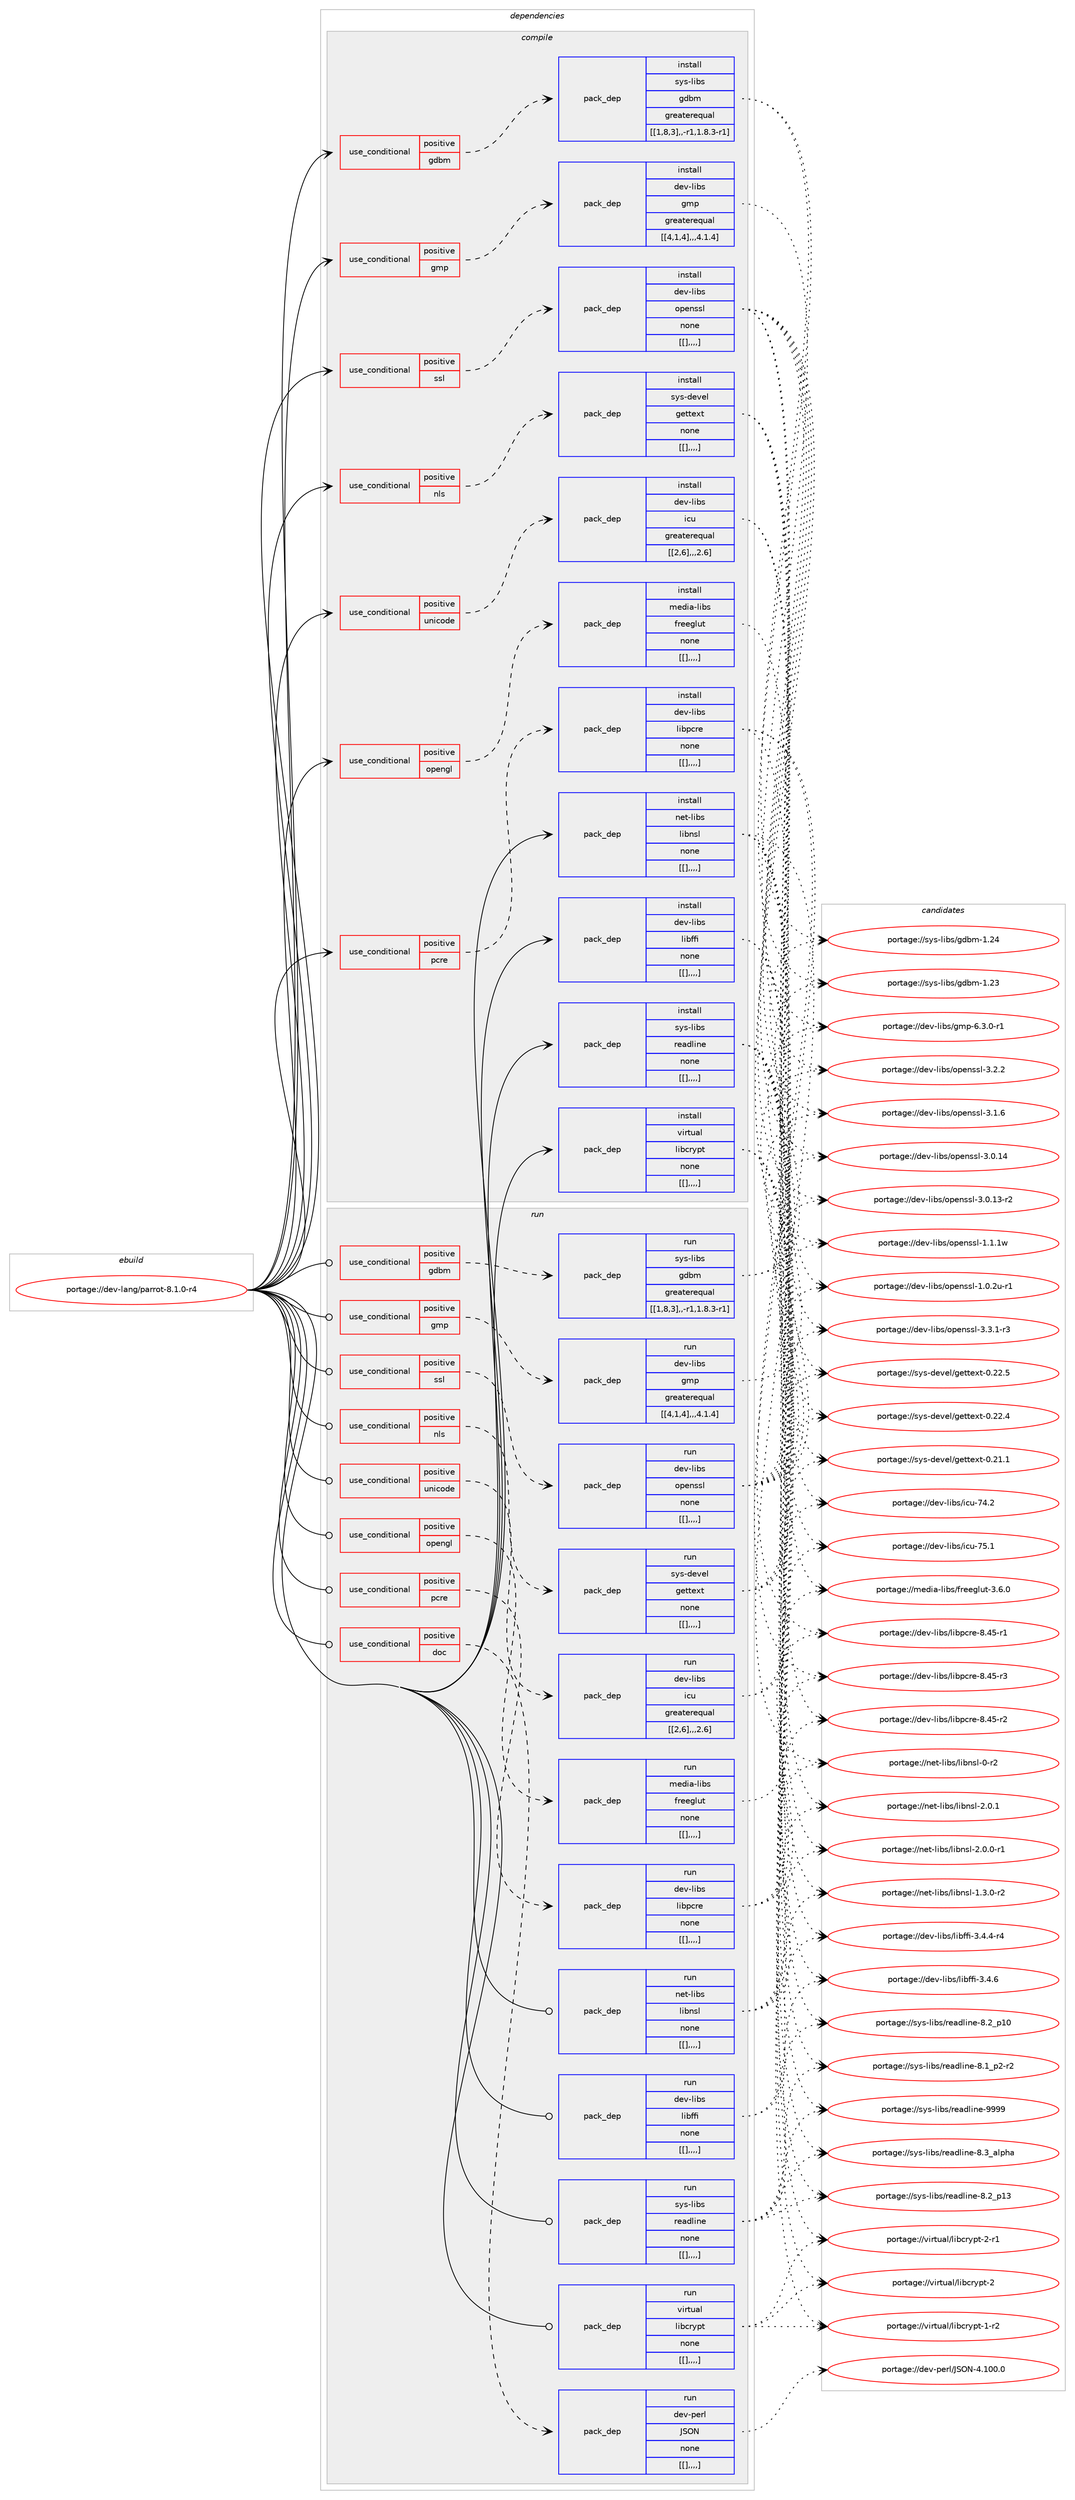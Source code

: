digraph prolog {

# *************
# Graph options
# *************

newrank=true;
concentrate=true;
compound=true;
graph [rankdir=LR,fontname=Helvetica,fontsize=10,ranksep=1.5];#, ranksep=2.5, nodesep=0.2];
edge  [arrowhead=vee];
node  [fontname=Helvetica,fontsize=10];

# **********
# The ebuild
# **********

subgraph cluster_leftcol {
color=gray;
label=<<i>ebuild</i>>;
id [label="portage://dev-lang/parrot-8.1.0-r4", color=red, width=4, href="../dev-lang/parrot-8.1.0-r4.svg"];
}

# ****************
# The dependencies
# ****************

subgraph cluster_midcol {
color=gray;
label=<<i>dependencies</i>>;
subgraph cluster_compile {
fillcolor="#eeeeee";
style=filled;
label=<<i>compile</i>>;
subgraph cond23547 {
dependency100436 [label=<<TABLE BORDER="0" CELLBORDER="1" CELLSPACING="0" CELLPADDING="4"><TR><TD ROWSPAN="3" CELLPADDING="10">use_conditional</TD></TR><TR><TD>positive</TD></TR><TR><TD>gdbm</TD></TR></TABLE>>, shape=none, color=red];
subgraph pack75826 {
dependency100437 [label=<<TABLE BORDER="0" CELLBORDER="1" CELLSPACING="0" CELLPADDING="4" WIDTH="220"><TR><TD ROWSPAN="6" CELLPADDING="30">pack_dep</TD></TR><TR><TD WIDTH="110">install</TD></TR><TR><TD>sys-libs</TD></TR><TR><TD>gdbm</TD></TR><TR><TD>greaterequal</TD></TR><TR><TD>[[1,8,3],,-r1,1.8.3-r1]</TD></TR></TABLE>>, shape=none, color=blue];
}
dependency100436:e -> dependency100437:w [weight=20,style="dashed",arrowhead="vee"];
}
id:e -> dependency100436:w [weight=20,style="solid",arrowhead="vee"];
subgraph cond23548 {
dependency100438 [label=<<TABLE BORDER="0" CELLBORDER="1" CELLSPACING="0" CELLPADDING="4"><TR><TD ROWSPAN="3" CELLPADDING="10">use_conditional</TD></TR><TR><TD>positive</TD></TR><TR><TD>gmp</TD></TR></TABLE>>, shape=none, color=red];
subgraph pack75827 {
dependency100439 [label=<<TABLE BORDER="0" CELLBORDER="1" CELLSPACING="0" CELLPADDING="4" WIDTH="220"><TR><TD ROWSPAN="6" CELLPADDING="30">pack_dep</TD></TR><TR><TD WIDTH="110">install</TD></TR><TR><TD>dev-libs</TD></TR><TR><TD>gmp</TD></TR><TR><TD>greaterequal</TD></TR><TR><TD>[[4,1,4],,,4.1.4]</TD></TR></TABLE>>, shape=none, color=blue];
}
dependency100438:e -> dependency100439:w [weight=20,style="dashed",arrowhead="vee"];
}
id:e -> dependency100438:w [weight=20,style="solid",arrowhead="vee"];
subgraph cond23549 {
dependency100440 [label=<<TABLE BORDER="0" CELLBORDER="1" CELLSPACING="0" CELLPADDING="4"><TR><TD ROWSPAN="3" CELLPADDING="10">use_conditional</TD></TR><TR><TD>positive</TD></TR><TR><TD>nls</TD></TR></TABLE>>, shape=none, color=red];
subgraph pack75828 {
dependency100441 [label=<<TABLE BORDER="0" CELLBORDER="1" CELLSPACING="0" CELLPADDING="4" WIDTH="220"><TR><TD ROWSPAN="6" CELLPADDING="30">pack_dep</TD></TR><TR><TD WIDTH="110">install</TD></TR><TR><TD>sys-devel</TD></TR><TR><TD>gettext</TD></TR><TR><TD>none</TD></TR><TR><TD>[[],,,,]</TD></TR></TABLE>>, shape=none, color=blue];
}
dependency100440:e -> dependency100441:w [weight=20,style="dashed",arrowhead="vee"];
}
id:e -> dependency100440:w [weight=20,style="solid",arrowhead="vee"];
subgraph cond23550 {
dependency100442 [label=<<TABLE BORDER="0" CELLBORDER="1" CELLSPACING="0" CELLPADDING="4"><TR><TD ROWSPAN="3" CELLPADDING="10">use_conditional</TD></TR><TR><TD>positive</TD></TR><TR><TD>opengl</TD></TR></TABLE>>, shape=none, color=red];
subgraph pack75829 {
dependency100443 [label=<<TABLE BORDER="0" CELLBORDER="1" CELLSPACING="0" CELLPADDING="4" WIDTH="220"><TR><TD ROWSPAN="6" CELLPADDING="30">pack_dep</TD></TR><TR><TD WIDTH="110">install</TD></TR><TR><TD>media-libs</TD></TR><TR><TD>freeglut</TD></TR><TR><TD>none</TD></TR><TR><TD>[[],,,,]</TD></TR></TABLE>>, shape=none, color=blue];
}
dependency100442:e -> dependency100443:w [weight=20,style="dashed",arrowhead="vee"];
}
id:e -> dependency100442:w [weight=20,style="solid",arrowhead="vee"];
subgraph cond23551 {
dependency100444 [label=<<TABLE BORDER="0" CELLBORDER="1" CELLSPACING="0" CELLPADDING="4"><TR><TD ROWSPAN="3" CELLPADDING="10">use_conditional</TD></TR><TR><TD>positive</TD></TR><TR><TD>pcre</TD></TR></TABLE>>, shape=none, color=red];
subgraph pack75830 {
dependency100445 [label=<<TABLE BORDER="0" CELLBORDER="1" CELLSPACING="0" CELLPADDING="4" WIDTH="220"><TR><TD ROWSPAN="6" CELLPADDING="30">pack_dep</TD></TR><TR><TD WIDTH="110">install</TD></TR><TR><TD>dev-libs</TD></TR><TR><TD>libpcre</TD></TR><TR><TD>none</TD></TR><TR><TD>[[],,,,]</TD></TR></TABLE>>, shape=none, color=blue];
}
dependency100444:e -> dependency100445:w [weight=20,style="dashed",arrowhead="vee"];
}
id:e -> dependency100444:w [weight=20,style="solid",arrowhead="vee"];
subgraph cond23552 {
dependency100446 [label=<<TABLE BORDER="0" CELLBORDER="1" CELLSPACING="0" CELLPADDING="4"><TR><TD ROWSPAN="3" CELLPADDING="10">use_conditional</TD></TR><TR><TD>positive</TD></TR><TR><TD>ssl</TD></TR></TABLE>>, shape=none, color=red];
subgraph pack75831 {
dependency100447 [label=<<TABLE BORDER="0" CELLBORDER="1" CELLSPACING="0" CELLPADDING="4" WIDTH="220"><TR><TD ROWSPAN="6" CELLPADDING="30">pack_dep</TD></TR><TR><TD WIDTH="110">install</TD></TR><TR><TD>dev-libs</TD></TR><TR><TD>openssl</TD></TR><TR><TD>none</TD></TR><TR><TD>[[],,,,]</TD></TR></TABLE>>, shape=none, color=blue];
}
dependency100446:e -> dependency100447:w [weight=20,style="dashed",arrowhead="vee"];
}
id:e -> dependency100446:w [weight=20,style="solid",arrowhead="vee"];
subgraph cond23553 {
dependency100448 [label=<<TABLE BORDER="0" CELLBORDER="1" CELLSPACING="0" CELLPADDING="4"><TR><TD ROWSPAN="3" CELLPADDING="10">use_conditional</TD></TR><TR><TD>positive</TD></TR><TR><TD>unicode</TD></TR></TABLE>>, shape=none, color=red];
subgraph pack75832 {
dependency100449 [label=<<TABLE BORDER="0" CELLBORDER="1" CELLSPACING="0" CELLPADDING="4" WIDTH="220"><TR><TD ROWSPAN="6" CELLPADDING="30">pack_dep</TD></TR><TR><TD WIDTH="110">install</TD></TR><TR><TD>dev-libs</TD></TR><TR><TD>icu</TD></TR><TR><TD>greaterequal</TD></TR><TR><TD>[[2,6],,,2.6]</TD></TR></TABLE>>, shape=none, color=blue];
}
dependency100448:e -> dependency100449:w [weight=20,style="dashed",arrowhead="vee"];
}
id:e -> dependency100448:w [weight=20,style="solid",arrowhead="vee"];
subgraph pack75833 {
dependency100450 [label=<<TABLE BORDER="0" CELLBORDER="1" CELLSPACING="0" CELLPADDING="4" WIDTH="220"><TR><TD ROWSPAN="6" CELLPADDING="30">pack_dep</TD></TR><TR><TD WIDTH="110">install</TD></TR><TR><TD>dev-libs</TD></TR><TR><TD>libffi</TD></TR><TR><TD>none</TD></TR><TR><TD>[[],,,,]</TD></TR></TABLE>>, shape=none, color=blue];
}
id:e -> dependency100450:w [weight=20,style="solid",arrowhead="vee"];
subgraph pack75834 {
dependency100451 [label=<<TABLE BORDER="0" CELLBORDER="1" CELLSPACING="0" CELLPADDING="4" WIDTH="220"><TR><TD ROWSPAN="6" CELLPADDING="30">pack_dep</TD></TR><TR><TD WIDTH="110">install</TD></TR><TR><TD>net-libs</TD></TR><TR><TD>libnsl</TD></TR><TR><TD>none</TD></TR><TR><TD>[[],,,,]</TD></TR></TABLE>>, shape=none, color=blue];
}
id:e -> dependency100451:w [weight=20,style="solid",arrowhead="vee"];
subgraph pack75835 {
dependency100452 [label=<<TABLE BORDER="0" CELLBORDER="1" CELLSPACING="0" CELLPADDING="4" WIDTH="220"><TR><TD ROWSPAN="6" CELLPADDING="30">pack_dep</TD></TR><TR><TD WIDTH="110">install</TD></TR><TR><TD>sys-libs</TD></TR><TR><TD>readline</TD></TR><TR><TD>none</TD></TR><TR><TD>[[],,,,]</TD></TR></TABLE>>, shape=none, color=blue];
}
id:e -> dependency100452:w [weight=20,style="solid",arrowhead="vee"];
subgraph pack75836 {
dependency100453 [label=<<TABLE BORDER="0" CELLBORDER="1" CELLSPACING="0" CELLPADDING="4" WIDTH="220"><TR><TD ROWSPAN="6" CELLPADDING="30">pack_dep</TD></TR><TR><TD WIDTH="110">install</TD></TR><TR><TD>virtual</TD></TR><TR><TD>libcrypt</TD></TR><TR><TD>none</TD></TR><TR><TD>[[],,,,]</TD></TR></TABLE>>, shape=none, color=blue];
}
id:e -> dependency100453:w [weight=20,style="solid",arrowhead="vee"];
}
subgraph cluster_compileandrun {
fillcolor="#eeeeee";
style=filled;
label=<<i>compile and run</i>>;
}
subgraph cluster_run {
fillcolor="#eeeeee";
style=filled;
label=<<i>run</i>>;
subgraph cond23554 {
dependency100454 [label=<<TABLE BORDER="0" CELLBORDER="1" CELLSPACING="0" CELLPADDING="4"><TR><TD ROWSPAN="3" CELLPADDING="10">use_conditional</TD></TR><TR><TD>positive</TD></TR><TR><TD>doc</TD></TR></TABLE>>, shape=none, color=red];
subgraph pack75837 {
dependency100455 [label=<<TABLE BORDER="0" CELLBORDER="1" CELLSPACING="0" CELLPADDING="4" WIDTH="220"><TR><TD ROWSPAN="6" CELLPADDING="30">pack_dep</TD></TR><TR><TD WIDTH="110">run</TD></TR><TR><TD>dev-perl</TD></TR><TR><TD>JSON</TD></TR><TR><TD>none</TD></TR><TR><TD>[[],,,,]</TD></TR></TABLE>>, shape=none, color=blue];
}
dependency100454:e -> dependency100455:w [weight=20,style="dashed",arrowhead="vee"];
}
id:e -> dependency100454:w [weight=20,style="solid",arrowhead="odot"];
subgraph cond23555 {
dependency100456 [label=<<TABLE BORDER="0" CELLBORDER="1" CELLSPACING="0" CELLPADDING="4"><TR><TD ROWSPAN="3" CELLPADDING="10">use_conditional</TD></TR><TR><TD>positive</TD></TR><TR><TD>gdbm</TD></TR></TABLE>>, shape=none, color=red];
subgraph pack75838 {
dependency100457 [label=<<TABLE BORDER="0" CELLBORDER="1" CELLSPACING="0" CELLPADDING="4" WIDTH="220"><TR><TD ROWSPAN="6" CELLPADDING="30">pack_dep</TD></TR><TR><TD WIDTH="110">run</TD></TR><TR><TD>sys-libs</TD></TR><TR><TD>gdbm</TD></TR><TR><TD>greaterequal</TD></TR><TR><TD>[[1,8,3],,-r1,1.8.3-r1]</TD></TR></TABLE>>, shape=none, color=blue];
}
dependency100456:e -> dependency100457:w [weight=20,style="dashed",arrowhead="vee"];
}
id:e -> dependency100456:w [weight=20,style="solid",arrowhead="odot"];
subgraph cond23556 {
dependency100458 [label=<<TABLE BORDER="0" CELLBORDER="1" CELLSPACING="0" CELLPADDING="4"><TR><TD ROWSPAN="3" CELLPADDING="10">use_conditional</TD></TR><TR><TD>positive</TD></TR><TR><TD>gmp</TD></TR></TABLE>>, shape=none, color=red];
subgraph pack75839 {
dependency100459 [label=<<TABLE BORDER="0" CELLBORDER="1" CELLSPACING="0" CELLPADDING="4" WIDTH="220"><TR><TD ROWSPAN="6" CELLPADDING="30">pack_dep</TD></TR><TR><TD WIDTH="110">run</TD></TR><TR><TD>dev-libs</TD></TR><TR><TD>gmp</TD></TR><TR><TD>greaterequal</TD></TR><TR><TD>[[4,1,4],,,4.1.4]</TD></TR></TABLE>>, shape=none, color=blue];
}
dependency100458:e -> dependency100459:w [weight=20,style="dashed",arrowhead="vee"];
}
id:e -> dependency100458:w [weight=20,style="solid",arrowhead="odot"];
subgraph cond23557 {
dependency100460 [label=<<TABLE BORDER="0" CELLBORDER="1" CELLSPACING="0" CELLPADDING="4"><TR><TD ROWSPAN="3" CELLPADDING="10">use_conditional</TD></TR><TR><TD>positive</TD></TR><TR><TD>nls</TD></TR></TABLE>>, shape=none, color=red];
subgraph pack75840 {
dependency100461 [label=<<TABLE BORDER="0" CELLBORDER="1" CELLSPACING="0" CELLPADDING="4" WIDTH="220"><TR><TD ROWSPAN="6" CELLPADDING="30">pack_dep</TD></TR><TR><TD WIDTH="110">run</TD></TR><TR><TD>sys-devel</TD></TR><TR><TD>gettext</TD></TR><TR><TD>none</TD></TR><TR><TD>[[],,,,]</TD></TR></TABLE>>, shape=none, color=blue];
}
dependency100460:e -> dependency100461:w [weight=20,style="dashed",arrowhead="vee"];
}
id:e -> dependency100460:w [weight=20,style="solid",arrowhead="odot"];
subgraph cond23558 {
dependency100462 [label=<<TABLE BORDER="0" CELLBORDER="1" CELLSPACING="0" CELLPADDING="4"><TR><TD ROWSPAN="3" CELLPADDING="10">use_conditional</TD></TR><TR><TD>positive</TD></TR><TR><TD>opengl</TD></TR></TABLE>>, shape=none, color=red];
subgraph pack75841 {
dependency100463 [label=<<TABLE BORDER="0" CELLBORDER="1" CELLSPACING="0" CELLPADDING="4" WIDTH="220"><TR><TD ROWSPAN="6" CELLPADDING="30">pack_dep</TD></TR><TR><TD WIDTH="110">run</TD></TR><TR><TD>media-libs</TD></TR><TR><TD>freeglut</TD></TR><TR><TD>none</TD></TR><TR><TD>[[],,,,]</TD></TR></TABLE>>, shape=none, color=blue];
}
dependency100462:e -> dependency100463:w [weight=20,style="dashed",arrowhead="vee"];
}
id:e -> dependency100462:w [weight=20,style="solid",arrowhead="odot"];
subgraph cond23559 {
dependency100464 [label=<<TABLE BORDER="0" CELLBORDER="1" CELLSPACING="0" CELLPADDING="4"><TR><TD ROWSPAN="3" CELLPADDING="10">use_conditional</TD></TR><TR><TD>positive</TD></TR><TR><TD>pcre</TD></TR></TABLE>>, shape=none, color=red];
subgraph pack75842 {
dependency100465 [label=<<TABLE BORDER="0" CELLBORDER="1" CELLSPACING="0" CELLPADDING="4" WIDTH="220"><TR><TD ROWSPAN="6" CELLPADDING="30">pack_dep</TD></TR><TR><TD WIDTH="110">run</TD></TR><TR><TD>dev-libs</TD></TR><TR><TD>libpcre</TD></TR><TR><TD>none</TD></TR><TR><TD>[[],,,,]</TD></TR></TABLE>>, shape=none, color=blue];
}
dependency100464:e -> dependency100465:w [weight=20,style="dashed",arrowhead="vee"];
}
id:e -> dependency100464:w [weight=20,style="solid",arrowhead="odot"];
subgraph cond23560 {
dependency100466 [label=<<TABLE BORDER="0" CELLBORDER="1" CELLSPACING="0" CELLPADDING="4"><TR><TD ROWSPAN="3" CELLPADDING="10">use_conditional</TD></TR><TR><TD>positive</TD></TR><TR><TD>ssl</TD></TR></TABLE>>, shape=none, color=red];
subgraph pack75843 {
dependency100467 [label=<<TABLE BORDER="0" CELLBORDER="1" CELLSPACING="0" CELLPADDING="4" WIDTH="220"><TR><TD ROWSPAN="6" CELLPADDING="30">pack_dep</TD></TR><TR><TD WIDTH="110">run</TD></TR><TR><TD>dev-libs</TD></TR><TR><TD>openssl</TD></TR><TR><TD>none</TD></TR><TR><TD>[[],,,,]</TD></TR></TABLE>>, shape=none, color=blue];
}
dependency100466:e -> dependency100467:w [weight=20,style="dashed",arrowhead="vee"];
}
id:e -> dependency100466:w [weight=20,style="solid",arrowhead="odot"];
subgraph cond23561 {
dependency100468 [label=<<TABLE BORDER="0" CELLBORDER="1" CELLSPACING="0" CELLPADDING="4"><TR><TD ROWSPAN="3" CELLPADDING="10">use_conditional</TD></TR><TR><TD>positive</TD></TR><TR><TD>unicode</TD></TR></TABLE>>, shape=none, color=red];
subgraph pack75844 {
dependency100469 [label=<<TABLE BORDER="0" CELLBORDER="1" CELLSPACING="0" CELLPADDING="4" WIDTH="220"><TR><TD ROWSPAN="6" CELLPADDING="30">pack_dep</TD></TR><TR><TD WIDTH="110">run</TD></TR><TR><TD>dev-libs</TD></TR><TR><TD>icu</TD></TR><TR><TD>greaterequal</TD></TR><TR><TD>[[2,6],,,2.6]</TD></TR></TABLE>>, shape=none, color=blue];
}
dependency100468:e -> dependency100469:w [weight=20,style="dashed",arrowhead="vee"];
}
id:e -> dependency100468:w [weight=20,style="solid",arrowhead="odot"];
subgraph pack75845 {
dependency100470 [label=<<TABLE BORDER="0" CELLBORDER="1" CELLSPACING="0" CELLPADDING="4" WIDTH="220"><TR><TD ROWSPAN="6" CELLPADDING="30">pack_dep</TD></TR><TR><TD WIDTH="110">run</TD></TR><TR><TD>dev-libs</TD></TR><TR><TD>libffi</TD></TR><TR><TD>none</TD></TR><TR><TD>[[],,,,]</TD></TR></TABLE>>, shape=none, color=blue];
}
id:e -> dependency100470:w [weight=20,style="solid",arrowhead="odot"];
subgraph pack75846 {
dependency100471 [label=<<TABLE BORDER="0" CELLBORDER="1" CELLSPACING="0" CELLPADDING="4" WIDTH="220"><TR><TD ROWSPAN="6" CELLPADDING="30">pack_dep</TD></TR><TR><TD WIDTH="110">run</TD></TR><TR><TD>net-libs</TD></TR><TR><TD>libnsl</TD></TR><TR><TD>none</TD></TR><TR><TD>[[],,,,]</TD></TR></TABLE>>, shape=none, color=blue];
}
id:e -> dependency100471:w [weight=20,style="solid",arrowhead="odot"];
subgraph pack75847 {
dependency100472 [label=<<TABLE BORDER="0" CELLBORDER="1" CELLSPACING="0" CELLPADDING="4" WIDTH="220"><TR><TD ROWSPAN="6" CELLPADDING="30">pack_dep</TD></TR><TR><TD WIDTH="110">run</TD></TR><TR><TD>sys-libs</TD></TR><TR><TD>readline</TD></TR><TR><TD>none</TD></TR><TR><TD>[[],,,,]</TD></TR></TABLE>>, shape=none, color=blue];
}
id:e -> dependency100472:w [weight=20,style="solid",arrowhead="odot"];
subgraph pack75848 {
dependency100473 [label=<<TABLE BORDER="0" CELLBORDER="1" CELLSPACING="0" CELLPADDING="4" WIDTH="220"><TR><TD ROWSPAN="6" CELLPADDING="30">pack_dep</TD></TR><TR><TD WIDTH="110">run</TD></TR><TR><TD>virtual</TD></TR><TR><TD>libcrypt</TD></TR><TR><TD>none</TD></TR><TR><TD>[[],,,,]</TD></TR></TABLE>>, shape=none, color=blue];
}
id:e -> dependency100473:w [weight=20,style="solid",arrowhead="odot"];
}
}

# **************
# The candidates
# **************

subgraph cluster_choices {
rank=same;
color=gray;
label=<<i>candidates</i>>;

subgraph choice75826 {
color=black;
nodesep=1;
choice115121115451081059811547103100981094549465052 [label="portage://sys-libs/gdbm-1.24", color=red, width=4,href="../sys-libs/gdbm-1.24.svg"];
choice115121115451081059811547103100981094549465051 [label="portage://sys-libs/gdbm-1.23", color=red, width=4,href="../sys-libs/gdbm-1.23.svg"];
dependency100437:e -> choice115121115451081059811547103100981094549465052:w [style=dotted,weight="100"];
dependency100437:e -> choice115121115451081059811547103100981094549465051:w [style=dotted,weight="100"];
}
subgraph choice75827 {
color=black;
nodesep=1;
choice1001011184510810598115471031091124554465146484511449 [label="portage://dev-libs/gmp-6.3.0-r1", color=red, width=4,href="../dev-libs/gmp-6.3.0-r1.svg"];
dependency100439:e -> choice1001011184510810598115471031091124554465146484511449:w [style=dotted,weight="100"];
}
subgraph choice75828 {
color=black;
nodesep=1;
choice115121115451001011181011084710310111611610112011645484650504653 [label="portage://sys-devel/gettext-0.22.5", color=red, width=4,href="../sys-devel/gettext-0.22.5.svg"];
choice115121115451001011181011084710310111611610112011645484650504652 [label="portage://sys-devel/gettext-0.22.4", color=red, width=4,href="../sys-devel/gettext-0.22.4.svg"];
choice115121115451001011181011084710310111611610112011645484650494649 [label="portage://sys-devel/gettext-0.21.1", color=red, width=4,href="../sys-devel/gettext-0.21.1.svg"];
dependency100441:e -> choice115121115451001011181011084710310111611610112011645484650504653:w [style=dotted,weight="100"];
dependency100441:e -> choice115121115451001011181011084710310111611610112011645484650504652:w [style=dotted,weight="100"];
dependency100441:e -> choice115121115451001011181011084710310111611610112011645484650494649:w [style=dotted,weight="100"];
}
subgraph choice75829 {
color=black;
nodesep=1;
choice10910110010597451081059811547102114101101103108117116455146544648 [label="portage://media-libs/freeglut-3.6.0", color=red, width=4,href="../media-libs/freeglut-3.6.0.svg"];
dependency100443:e -> choice10910110010597451081059811547102114101101103108117116455146544648:w [style=dotted,weight="100"];
}
subgraph choice75830 {
color=black;
nodesep=1;
choice100101118451081059811547108105981129911410145564652534511451 [label="portage://dev-libs/libpcre-8.45-r3", color=red, width=4,href="../dev-libs/libpcre-8.45-r3.svg"];
choice100101118451081059811547108105981129911410145564652534511450 [label="portage://dev-libs/libpcre-8.45-r2", color=red, width=4,href="../dev-libs/libpcre-8.45-r2.svg"];
choice100101118451081059811547108105981129911410145564652534511449 [label="portage://dev-libs/libpcre-8.45-r1", color=red, width=4,href="../dev-libs/libpcre-8.45-r1.svg"];
dependency100445:e -> choice100101118451081059811547108105981129911410145564652534511451:w [style=dotted,weight="100"];
dependency100445:e -> choice100101118451081059811547108105981129911410145564652534511450:w [style=dotted,weight="100"];
dependency100445:e -> choice100101118451081059811547108105981129911410145564652534511449:w [style=dotted,weight="100"];
}
subgraph choice75831 {
color=black;
nodesep=1;
choice1001011184510810598115471111121011101151151084551465146494511451 [label="portage://dev-libs/openssl-3.3.1-r3", color=red, width=4,href="../dev-libs/openssl-3.3.1-r3.svg"];
choice100101118451081059811547111112101110115115108455146504650 [label="portage://dev-libs/openssl-3.2.2", color=red, width=4,href="../dev-libs/openssl-3.2.2.svg"];
choice100101118451081059811547111112101110115115108455146494654 [label="portage://dev-libs/openssl-3.1.6", color=red, width=4,href="../dev-libs/openssl-3.1.6.svg"];
choice10010111845108105981154711111210111011511510845514648464952 [label="portage://dev-libs/openssl-3.0.14", color=red, width=4,href="../dev-libs/openssl-3.0.14.svg"];
choice100101118451081059811547111112101110115115108455146484649514511450 [label="portage://dev-libs/openssl-3.0.13-r2", color=red, width=4,href="../dev-libs/openssl-3.0.13-r2.svg"];
choice100101118451081059811547111112101110115115108454946494649119 [label="portage://dev-libs/openssl-1.1.1w", color=red, width=4,href="../dev-libs/openssl-1.1.1w.svg"];
choice1001011184510810598115471111121011101151151084549464846501174511449 [label="portage://dev-libs/openssl-1.0.2u-r1", color=red, width=4,href="../dev-libs/openssl-1.0.2u-r1.svg"];
dependency100447:e -> choice1001011184510810598115471111121011101151151084551465146494511451:w [style=dotted,weight="100"];
dependency100447:e -> choice100101118451081059811547111112101110115115108455146504650:w [style=dotted,weight="100"];
dependency100447:e -> choice100101118451081059811547111112101110115115108455146494654:w [style=dotted,weight="100"];
dependency100447:e -> choice10010111845108105981154711111210111011511510845514648464952:w [style=dotted,weight="100"];
dependency100447:e -> choice100101118451081059811547111112101110115115108455146484649514511450:w [style=dotted,weight="100"];
dependency100447:e -> choice100101118451081059811547111112101110115115108454946494649119:w [style=dotted,weight="100"];
dependency100447:e -> choice1001011184510810598115471111121011101151151084549464846501174511449:w [style=dotted,weight="100"];
}
subgraph choice75832 {
color=black;
nodesep=1;
choice100101118451081059811547105991174555534649 [label="portage://dev-libs/icu-75.1", color=red, width=4,href="../dev-libs/icu-75.1.svg"];
choice100101118451081059811547105991174555524650 [label="portage://dev-libs/icu-74.2", color=red, width=4,href="../dev-libs/icu-74.2.svg"];
dependency100449:e -> choice100101118451081059811547105991174555534649:w [style=dotted,weight="100"];
dependency100449:e -> choice100101118451081059811547105991174555524650:w [style=dotted,weight="100"];
}
subgraph choice75833 {
color=black;
nodesep=1;
choice10010111845108105981154710810598102102105455146524654 [label="portage://dev-libs/libffi-3.4.6", color=red, width=4,href="../dev-libs/libffi-3.4.6.svg"];
choice100101118451081059811547108105981021021054551465246524511452 [label="portage://dev-libs/libffi-3.4.4-r4", color=red, width=4,href="../dev-libs/libffi-3.4.4-r4.svg"];
dependency100450:e -> choice10010111845108105981154710810598102102105455146524654:w [style=dotted,weight="100"];
dependency100450:e -> choice100101118451081059811547108105981021021054551465246524511452:w [style=dotted,weight="100"];
}
subgraph choice75834 {
color=black;
nodesep=1;
choice11010111645108105981154710810598110115108455046484649 [label="portage://net-libs/libnsl-2.0.1", color=red, width=4,href="../net-libs/libnsl-2.0.1.svg"];
choice110101116451081059811547108105981101151084550464846484511449 [label="portage://net-libs/libnsl-2.0.0-r1", color=red, width=4,href="../net-libs/libnsl-2.0.0-r1.svg"];
choice110101116451081059811547108105981101151084549465146484511450 [label="portage://net-libs/libnsl-1.3.0-r2", color=red, width=4,href="../net-libs/libnsl-1.3.0-r2.svg"];
choice1101011164510810598115471081059811011510845484511450 [label="portage://net-libs/libnsl-0-r2", color=red, width=4,href="../net-libs/libnsl-0-r2.svg"];
dependency100451:e -> choice11010111645108105981154710810598110115108455046484649:w [style=dotted,weight="100"];
dependency100451:e -> choice110101116451081059811547108105981101151084550464846484511449:w [style=dotted,weight="100"];
dependency100451:e -> choice110101116451081059811547108105981101151084549465146484511450:w [style=dotted,weight="100"];
dependency100451:e -> choice1101011164510810598115471081059811011510845484511450:w [style=dotted,weight="100"];
}
subgraph choice75835 {
color=black;
nodesep=1;
choice115121115451081059811547114101971001081051101014557575757 [label="portage://sys-libs/readline-9999", color=red, width=4,href="../sys-libs/readline-9999.svg"];
choice1151211154510810598115471141019710010810511010145564651959710811210497 [label="portage://sys-libs/readline-8.3_alpha", color=red, width=4,href="../sys-libs/readline-8.3_alpha.svg"];
choice1151211154510810598115471141019710010810511010145564650951124951 [label="portage://sys-libs/readline-8.2_p13", color=red, width=4,href="../sys-libs/readline-8.2_p13.svg"];
choice1151211154510810598115471141019710010810511010145564650951124948 [label="portage://sys-libs/readline-8.2_p10", color=red, width=4,href="../sys-libs/readline-8.2_p10.svg"];
choice115121115451081059811547114101971001081051101014556464995112504511450 [label="portage://sys-libs/readline-8.1_p2-r2", color=red, width=4,href="../sys-libs/readline-8.1_p2-r2.svg"];
dependency100452:e -> choice115121115451081059811547114101971001081051101014557575757:w [style=dotted,weight="100"];
dependency100452:e -> choice1151211154510810598115471141019710010810511010145564651959710811210497:w [style=dotted,weight="100"];
dependency100452:e -> choice1151211154510810598115471141019710010810511010145564650951124951:w [style=dotted,weight="100"];
dependency100452:e -> choice1151211154510810598115471141019710010810511010145564650951124948:w [style=dotted,weight="100"];
dependency100452:e -> choice115121115451081059811547114101971001081051101014556464995112504511450:w [style=dotted,weight="100"];
}
subgraph choice75836 {
color=black;
nodesep=1;
choice1181051141161179710847108105989911412111211645504511449 [label="portage://virtual/libcrypt-2-r1", color=red, width=4,href="../virtual/libcrypt-2-r1.svg"];
choice118105114116117971084710810598991141211121164550 [label="portage://virtual/libcrypt-2", color=red, width=4,href="../virtual/libcrypt-2.svg"];
choice1181051141161179710847108105989911412111211645494511450 [label="portage://virtual/libcrypt-1-r2", color=red, width=4,href="../virtual/libcrypt-1-r2.svg"];
dependency100453:e -> choice1181051141161179710847108105989911412111211645504511449:w [style=dotted,weight="100"];
dependency100453:e -> choice118105114116117971084710810598991141211121164550:w [style=dotted,weight="100"];
dependency100453:e -> choice1181051141161179710847108105989911412111211645494511450:w [style=dotted,weight="100"];
}
subgraph choice75837 {
color=black;
nodesep=1;
choice1001011184511210111410847748379784552464948484648 [label="portage://dev-perl/JSON-4.100.0", color=red, width=4,href="../dev-perl/JSON-4.100.0.svg"];
dependency100455:e -> choice1001011184511210111410847748379784552464948484648:w [style=dotted,weight="100"];
}
subgraph choice75838 {
color=black;
nodesep=1;
choice115121115451081059811547103100981094549465052 [label="portage://sys-libs/gdbm-1.24", color=red, width=4,href="../sys-libs/gdbm-1.24.svg"];
choice115121115451081059811547103100981094549465051 [label="portage://sys-libs/gdbm-1.23", color=red, width=4,href="../sys-libs/gdbm-1.23.svg"];
dependency100457:e -> choice115121115451081059811547103100981094549465052:w [style=dotted,weight="100"];
dependency100457:e -> choice115121115451081059811547103100981094549465051:w [style=dotted,weight="100"];
}
subgraph choice75839 {
color=black;
nodesep=1;
choice1001011184510810598115471031091124554465146484511449 [label="portage://dev-libs/gmp-6.3.0-r1", color=red, width=4,href="../dev-libs/gmp-6.3.0-r1.svg"];
dependency100459:e -> choice1001011184510810598115471031091124554465146484511449:w [style=dotted,weight="100"];
}
subgraph choice75840 {
color=black;
nodesep=1;
choice115121115451001011181011084710310111611610112011645484650504653 [label="portage://sys-devel/gettext-0.22.5", color=red, width=4,href="../sys-devel/gettext-0.22.5.svg"];
choice115121115451001011181011084710310111611610112011645484650504652 [label="portage://sys-devel/gettext-0.22.4", color=red, width=4,href="../sys-devel/gettext-0.22.4.svg"];
choice115121115451001011181011084710310111611610112011645484650494649 [label="portage://sys-devel/gettext-0.21.1", color=red, width=4,href="../sys-devel/gettext-0.21.1.svg"];
dependency100461:e -> choice115121115451001011181011084710310111611610112011645484650504653:w [style=dotted,weight="100"];
dependency100461:e -> choice115121115451001011181011084710310111611610112011645484650504652:w [style=dotted,weight="100"];
dependency100461:e -> choice115121115451001011181011084710310111611610112011645484650494649:w [style=dotted,weight="100"];
}
subgraph choice75841 {
color=black;
nodesep=1;
choice10910110010597451081059811547102114101101103108117116455146544648 [label="portage://media-libs/freeglut-3.6.0", color=red, width=4,href="../media-libs/freeglut-3.6.0.svg"];
dependency100463:e -> choice10910110010597451081059811547102114101101103108117116455146544648:w [style=dotted,weight="100"];
}
subgraph choice75842 {
color=black;
nodesep=1;
choice100101118451081059811547108105981129911410145564652534511451 [label="portage://dev-libs/libpcre-8.45-r3", color=red, width=4,href="../dev-libs/libpcre-8.45-r3.svg"];
choice100101118451081059811547108105981129911410145564652534511450 [label="portage://dev-libs/libpcre-8.45-r2", color=red, width=4,href="../dev-libs/libpcre-8.45-r2.svg"];
choice100101118451081059811547108105981129911410145564652534511449 [label="portage://dev-libs/libpcre-8.45-r1", color=red, width=4,href="../dev-libs/libpcre-8.45-r1.svg"];
dependency100465:e -> choice100101118451081059811547108105981129911410145564652534511451:w [style=dotted,weight="100"];
dependency100465:e -> choice100101118451081059811547108105981129911410145564652534511450:w [style=dotted,weight="100"];
dependency100465:e -> choice100101118451081059811547108105981129911410145564652534511449:w [style=dotted,weight="100"];
}
subgraph choice75843 {
color=black;
nodesep=1;
choice1001011184510810598115471111121011101151151084551465146494511451 [label="portage://dev-libs/openssl-3.3.1-r3", color=red, width=4,href="../dev-libs/openssl-3.3.1-r3.svg"];
choice100101118451081059811547111112101110115115108455146504650 [label="portage://dev-libs/openssl-3.2.2", color=red, width=4,href="../dev-libs/openssl-3.2.2.svg"];
choice100101118451081059811547111112101110115115108455146494654 [label="portage://dev-libs/openssl-3.1.6", color=red, width=4,href="../dev-libs/openssl-3.1.6.svg"];
choice10010111845108105981154711111210111011511510845514648464952 [label="portage://dev-libs/openssl-3.0.14", color=red, width=4,href="../dev-libs/openssl-3.0.14.svg"];
choice100101118451081059811547111112101110115115108455146484649514511450 [label="portage://dev-libs/openssl-3.0.13-r2", color=red, width=4,href="../dev-libs/openssl-3.0.13-r2.svg"];
choice100101118451081059811547111112101110115115108454946494649119 [label="portage://dev-libs/openssl-1.1.1w", color=red, width=4,href="../dev-libs/openssl-1.1.1w.svg"];
choice1001011184510810598115471111121011101151151084549464846501174511449 [label="portage://dev-libs/openssl-1.0.2u-r1", color=red, width=4,href="../dev-libs/openssl-1.0.2u-r1.svg"];
dependency100467:e -> choice1001011184510810598115471111121011101151151084551465146494511451:w [style=dotted,weight="100"];
dependency100467:e -> choice100101118451081059811547111112101110115115108455146504650:w [style=dotted,weight="100"];
dependency100467:e -> choice100101118451081059811547111112101110115115108455146494654:w [style=dotted,weight="100"];
dependency100467:e -> choice10010111845108105981154711111210111011511510845514648464952:w [style=dotted,weight="100"];
dependency100467:e -> choice100101118451081059811547111112101110115115108455146484649514511450:w [style=dotted,weight="100"];
dependency100467:e -> choice100101118451081059811547111112101110115115108454946494649119:w [style=dotted,weight="100"];
dependency100467:e -> choice1001011184510810598115471111121011101151151084549464846501174511449:w [style=dotted,weight="100"];
}
subgraph choice75844 {
color=black;
nodesep=1;
choice100101118451081059811547105991174555534649 [label="portage://dev-libs/icu-75.1", color=red, width=4,href="../dev-libs/icu-75.1.svg"];
choice100101118451081059811547105991174555524650 [label="portage://dev-libs/icu-74.2", color=red, width=4,href="../dev-libs/icu-74.2.svg"];
dependency100469:e -> choice100101118451081059811547105991174555534649:w [style=dotted,weight="100"];
dependency100469:e -> choice100101118451081059811547105991174555524650:w [style=dotted,weight="100"];
}
subgraph choice75845 {
color=black;
nodesep=1;
choice10010111845108105981154710810598102102105455146524654 [label="portage://dev-libs/libffi-3.4.6", color=red, width=4,href="../dev-libs/libffi-3.4.6.svg"];
choice100101118451081059811547108105981021021054551465246524511452 [label="portage://dev-libs/libffi-3.4.4-r4", color=red, width=4,href="../dev-libs/libffi-3.4.4-r4.svg"];
dependency100470:e -> choice10010111845108105981154710810598102102105455146524654:w [style=dotted,weight="100"];
dependency100470:e -> choice100101118451081059811547108105981021021054551465246524511452:w [style=dotted,weight="100"];
}
subgraph choice75846 {
color=black;
nodesep=1;
choice11010111645108105981154710810598110115108455046484649 [label="portage://net-libs/libnsl-2.0.1", color=red, width=4,href="../net-libs/libnsl-2.0.1.svg"];
choice110101116451081059811547108105981101151084550464846484511449 [label="portage://net-libs/libnsl-2.0.0-r1", color=red, width=4,href="../net-libs/libnsl-2.0.0-r1.svg"];
choice110101116451081059811547108105981101151084549465146484511450 [label="portage://net-libs/libnsl-1.3.0-r2", color=red, width=4,href="../net-libs/libnsl-1.3.0-r2.svg"];
choice1101011164510810598115471081059811011510845484511450 [label="portage://net-libs/libnsl-0-r2", color=red, width=4,href="../net-libs/libnsl-0-r2.svg"];
dependency100471:e -> choice11010111645108105981154710810598110115108455046484649:w [style=dotted,weight="100"];
dependency100471:e -> choice110101116451081059811547108105981101151084550464846484511449:w [style=dotted,weight="100"];
dependency100471:e -> choice110101116451081059811547108105981101151084549465146484511450:w [style=dotted,weight="100"];
dependency100471:e -> choice1101011164510810598115471081059811011510845484511450:w [style=dotted,weight="100"];
}
subgraph choice75847 {
color=black;
nodesep=1;
choice115121115451081059811547114101971001081051101014557575757 [label="portage://sys-libs/readline-9999", color=red, width=4,href="../sys-libs/readline-9999.svg"];
choice1151211154510810598115471141019710010810511010145564651959710811210497 [label="portage://sys-libs/readline-8.3_alpha", color=red, width=4,href="../sys-libs/readline-8.3_alpha.svg"];
choice1151211154510810598115471141019710010810511010145564650951124951 [label="portage://sys-libs/readline-8.2_p13", color=red, width=4,href="../sys-libs/readline-8.2_p13.svg"];
choice1151211154510810598115471141019710010810511010145564650951124948 [label="portage://sys-libs/readline-8.2_p10", color=red, width=4,href="../sys-libs/readline-8.2_p10.svg"];
choice115121115451081059811547114101971001081051101014556464995112504511450 [label="portage://sys-libs/readline-8.1_p2-r2", color=red, width=4,href="../sys-libs/readline-8.1_p2-r2.svg"];
dependency100472:e -> choice115121115451081059811547114101971001081051101014557575757:w [style=dotted,weight="100"];
dependency100472:e -> choice1151211154510810598115471141019710010810511010145564651959710811210497:w [style=dotted,weight="100"];
dependency100472:e -> choice1151211154510810598115471141019710010810511010145564650951124951:w [style=dotted,weight="100"];
dependency100472:e -> choice1151211154510810598115471141019710010810511010145564650951124948:w [style=dotted,weight="100"];
dependency100472:e -> choice115121115451081059811547114101971001081051101014556464995112504511450:w [style=dotted,weight="100"];
}
subgraph choice75848 {
color=black;
nodesep=1;
choice1181051141161179710847108105989911412111211645504511449 [label="portage://virtual/libcrypt-2-r1", color=red, width=4,href="../virtual/libcrypt-2-r1.svg"];
choice118105114116117971084710810598991141211121164550 [label="portage://virtual/libcrypt-2", color=red, width=4,href="../virtual/libcrypt-2.svg"];
choice1181051141161179710847108105989911412111211645494511450 [label="portage://virtual/libcrypt-1-r2", color=red, width=4,href="../virtual/libcrypt-1-r2.svg"];
dependency100473:e -> choice1181051141161179710847108105989911412111211645504511449:w [style=dotted,weight="100"];
dependency100473:e -> choice118105114116117971084710810598991141211121164550:w [style=dotted,weight="100"];
dependency100473:e -> choice1181051141161179710847108105989911412111211645494511450:w [style=dotted,weight="100"];
}
}

}
